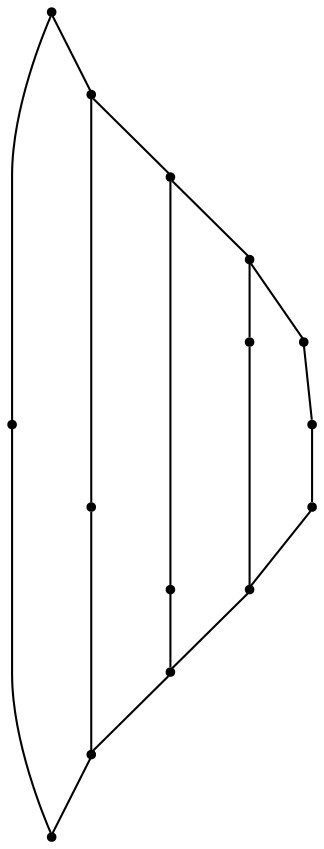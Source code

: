 graph {
  node [shape=point,comment="{\"directed\":false,\"doi\":\"10.1007/978-3-030-92931-2_17\",\"figure\":\"8\"}"]

  v0 [pos="1010.6818143237651,2116.606669243768"]
  v1 [pos="810.6499482957748,2325.4582326979544"]
  v2 [pos="977.3431699857667,2116.606669243768"]
  v3 [pos="810.6499482957748,2289.9154135244307"]
  v4 [pos="944.0045256477683,2116.606669243768"]
  v5 [pos="810.6499482957748,2254.368524742051"]
  v6 [pos="910.6658813097699,2116.606669243768"]
  v7 [pos="810.6499482957748,2218.825832743804"]
  v8 [pos="877.3272369717715,2116.606669243768"]
  v9 [pos="810.6499482957748,2183.283140745557"]
  v10 [pos="810.6499482957748,1907.7551057895812"]
  v11 [pos="810.6499482957748,1943.3018673966844"]
  v12 [pos="810.6499482957747,1978.8445593949314"]
  v13 [pos="810.6499482957748,2014.3872513931788"]
  v14 [pos="810.6499482957747,2049.930197741979"]

  v0 -- v1 [id="-1",pos="1010.6818143237651,2116.606669243768 810.6499482957748,2325.4582326979544 810.6499482957748,2325.4582326979544 810.6499482957748,2325.4582326979544"]
  v1 -- v3 [id="-2",pos="810.6499482957748,2325.4582326979544 810.6499482957748,2289.9154135244307 810.6499482957748,2289.9154135244307 810.6499482957748,2289.9154135244307"]
  v3 -- v5 [id="-3",pos="810.6499482957748,2289.9154135244307 810.6499482957748,2254.368524742051 810.6499482957748,2254.368524742051 810.6499482957748,2254.368524742051"]
  v5 -- v7 [id="-4",pos="810.6499482957748,2254.368524742051 810.6499482957748,2218.825832743804 810.6499482957748,2218.825832743804 810.6499482957748,2218.825832743804"]
  v7 -- v9 [id="-5",pos="810.6499482957748,2218.825832743804 810.6499482957748,2183.283140745557 810.6499482957748,2183.283140745557 810.6499482957748,2183.283140745557"]
  v14 -- v13 [id="-6",pos="810.6499482957747,2049.930197741979 810.6499482957748,2014.3872513931788 810.6499482957748,2014.3872513931788 810.6499482957748,2014.3872513931788"]
  v14 -- v8 [id="-7",pos="810.6499482957747,2049.930197741979 877.3272369717715,2116.606669243768 877.3272369717715,2116.606669243768 877.3272369717715,2116.606669243768"]
  v13 -- v12 [id="-8",pos="810.6499482957748,2014.3872513931788 810.6499482957747,1978.8445593949314 810.6499482957747,1978.8445593949314 810.6499482957747,1978.8445593949314"]
  v13 -- v6 [id="-9",pos="810.6499482957748,2014.3872513931788 910.6658813097699,2116.606669243768 910.6658813097699,2116.606669243768 910.6658813097699,2116.606669243768"]
  v12 -- v11 [id="-10",pos="810.6499482957747,1978.8445593949314 810.6499482957748,1943.3018673966844 810.6499482957748,1943.3018673966844 810.6499482957748,1943.3018673966844"]
  v12 -- v4 [id="-11",pos="810.6499482957747,1978.8445593949314 944.0045256477683,2116.606669243768 944.0045256477683,2116.606669243768 944.0045256477683,2116.606669243768"]
  v11 -- v2 [id="-12",pos="810.6499482957748,1943.3018673966844 977.3431699857667,2116.606669243768 977.3431699857667,2116.606669243768 977.3431699857667,2116.606669243768"]
  v11 -- v10 [id="-13",pos="810.6499482957748,1943.3018673966844 810.6499482957748,1907.7551057895812 810.6499482957748,1907.7551057895812 810.6499482957748,1907.7551057895812"]
  v10 -- v0 [id="-14",pos="810.6499482957748,1907.7551057895812 1010.6818143237651,2116.606669243768 1010.6818143237651,2116.606669243768 1010.6818143237651,2116.606669243768"]
  v8 -- v9 [id="-15",pos="877.3272369717715,2116.606669243768 810.6499482957748,2183.283140745557 810.6499482957748,2183.283140745557 810.6499482957748,2183.283140745557"]
  v6 -- v7 [id="-16",pos="910.6658813097699,2116.606669243768 810.6499482957748,2218.825832743804 810.6499482957748,2218.825832743804 810.6499482957748,2218.825832743804"]
  v4 -- v5 [id="-17",pos="944.0045256477683,2116.606669243768 810.6499482957748,2254.368524742051 810.6499482957748,2254.368524742051 810.6499482957748,2254.368524742051"]
  v2 -- v3 [id="-18",pos="977.3431699857667,2116.606669243768 810.6499482957748,2289.9154135244307 810.6499482957748,2289.9154135244307 810.6499482957748,2289.9154135244307"]
}